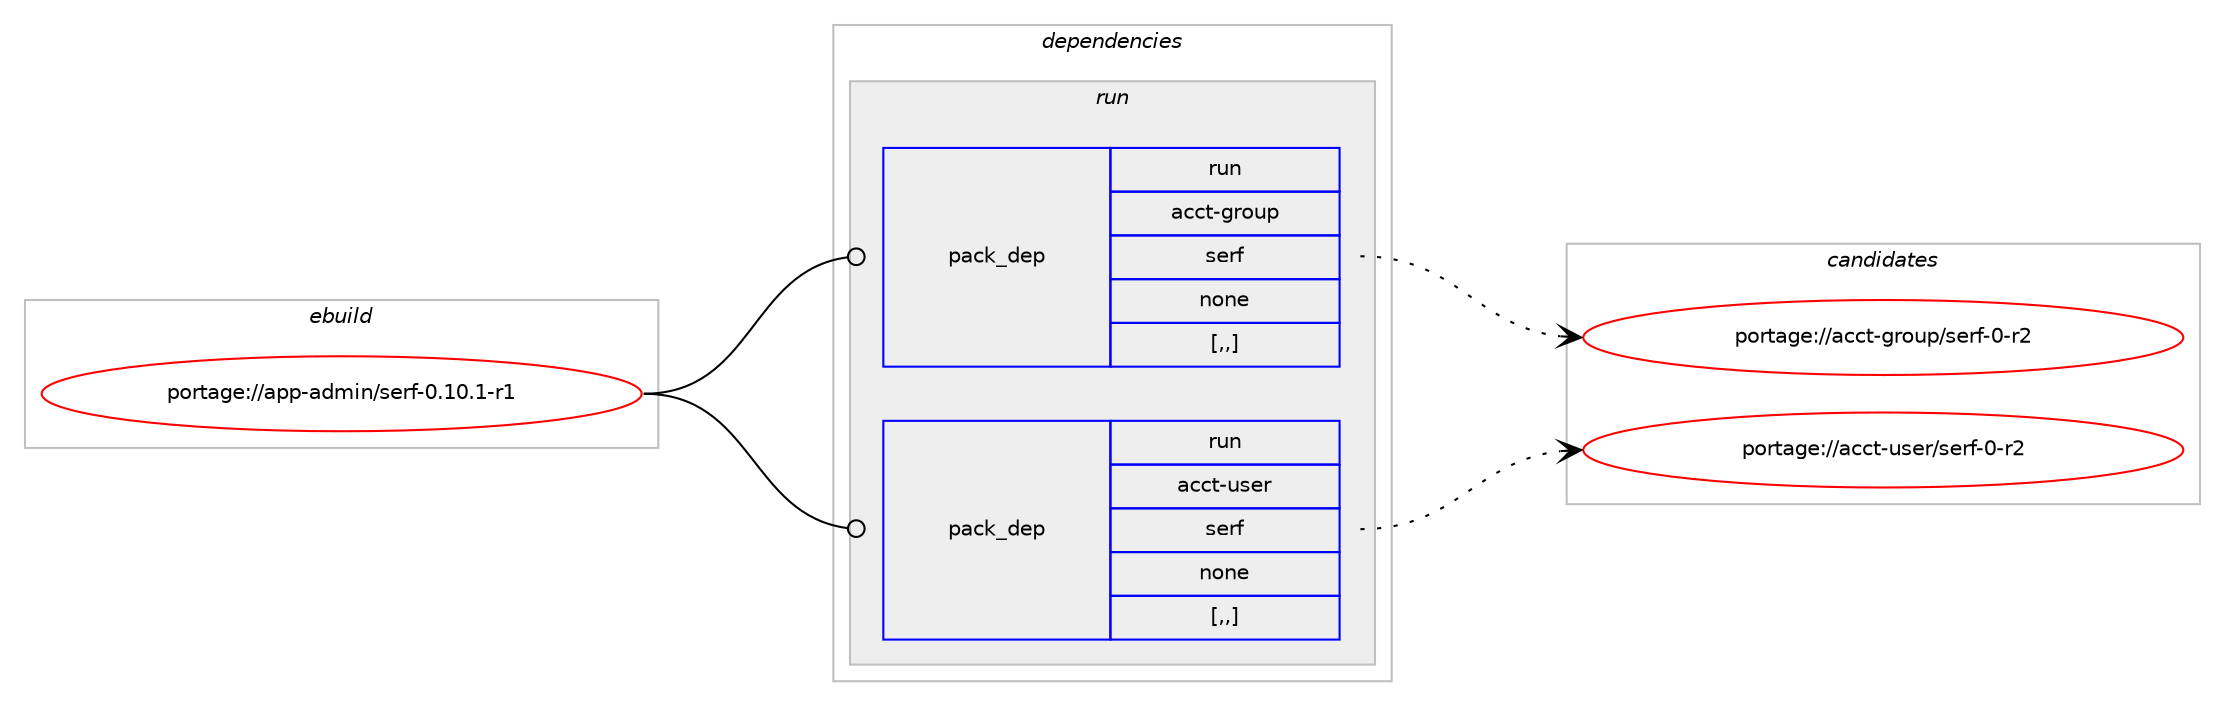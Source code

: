 digraph prolog {

# *************
# Graph options
# *************

newrank=true;
concentrate=true;
compound=true;
graph [rankdir=LR,fontname=Helvetica,fontsize=10,ranksep=1.5];#, ranksep=2.5, nodesep=0.2];
edge  [arrowhead=vee];
node  [fontname=Helvetica,fontsize=10];

# **********
# The ebuild
# **********

subgraph cluster_leftcol {
color=gray;
label=<<i>ebuild</i>>;
id [label="portage://app-admin/serf-0.10.1-r1", color=red, width=4, href="../app-admin/serf-0.10.1-r1.svg"];
}

# ****************
# The dependencies
# ****************

subgraph cluster_midcol {
color=gray;
label=<<i>dependencies</i>>;
subgraph cluster_compile {
fillcolor="#eeeeee";
style=filled;
label=<<i>compile</i>>;
}
subgraph cluster_compileandrun {
fillcolor="#eeeeee";
style=filled;
label=<<i>compile and run</i>>;
}
subgraph cluster_run {
fillcolor="#eeeeee";
style=filled;
label=<<i>run</i>>;
subgraph pack364091 {
dependency498851 [label=<<TABLE BORDER="0" CELLBORDER="1" CELLSPACING="0" CELLPADDING="4" WIDTH="220"><TR><TD ROWSPAN="6" CELLPADDING="30">pack_dep</TD></TR><TR><TD WIDTH="110">run</TD></TR><TR><TD>acct-group</TD></TR><TR><TD>serf</TD></TR><TR><TD>none</TD></TR><TR><TD>[,,]</TD></TR></TABLE>>, shape=none, color=blue];
}
id:e -> dependency498851:w [weight=20,style="solid",arrowhead="odot"];
subgraph pack364092 {
dependency498852 [label=<<TABLE BORDER="0" CELLBORDER="1" CELLSPACING="0" CELLPADDING="4" WIDTH="220"><TR><TD ROWSPAN="6" CELLPADDING="30">pack_dep</TD></TR><TR><TD WIDTH="110">run</TD></TR><TR><TD>acct-user</TD></TR><TR><TD>serf</TD></TR><TR><TD>none</TD></TR><TR><TD>[,,]</TD></TR></TABLE>>, shape=none, color=blue];
}
id:e -> dependency498852:w [weight=20,style="solid",arrowhead="odot"];
}
}

# **************
# The candidates
# **************

subgraph cluster_choices {
rank=same;
color=gray;
label=<<i>candidates</i>>;

subgraph choice364091 {
color=black;
nodesep=1;
choice979999116451031141111171124711510111410245484511450 [label="portage://acct-group/serf-0-r2", color=red, width=4,href="../acct-group/serf-0-r2.svg"];
dependency498851:e -> choice979999116451031141111171124711510111410245484511450:w [style=dotted,weight="100"];
}
subgraph choice364092 {
color=black;
nodesep=1;
choice979999116451171151011144711510111410245484511450 [label="portage://acct-user/serf-0-r2", color=red, width=4,href="../acct-user/serf-0-r2.svg"];
dependency498852:e -> choice979999116451171151011144711510111410245484511450:w [style=dotted,weight="100"];
}
}

}
